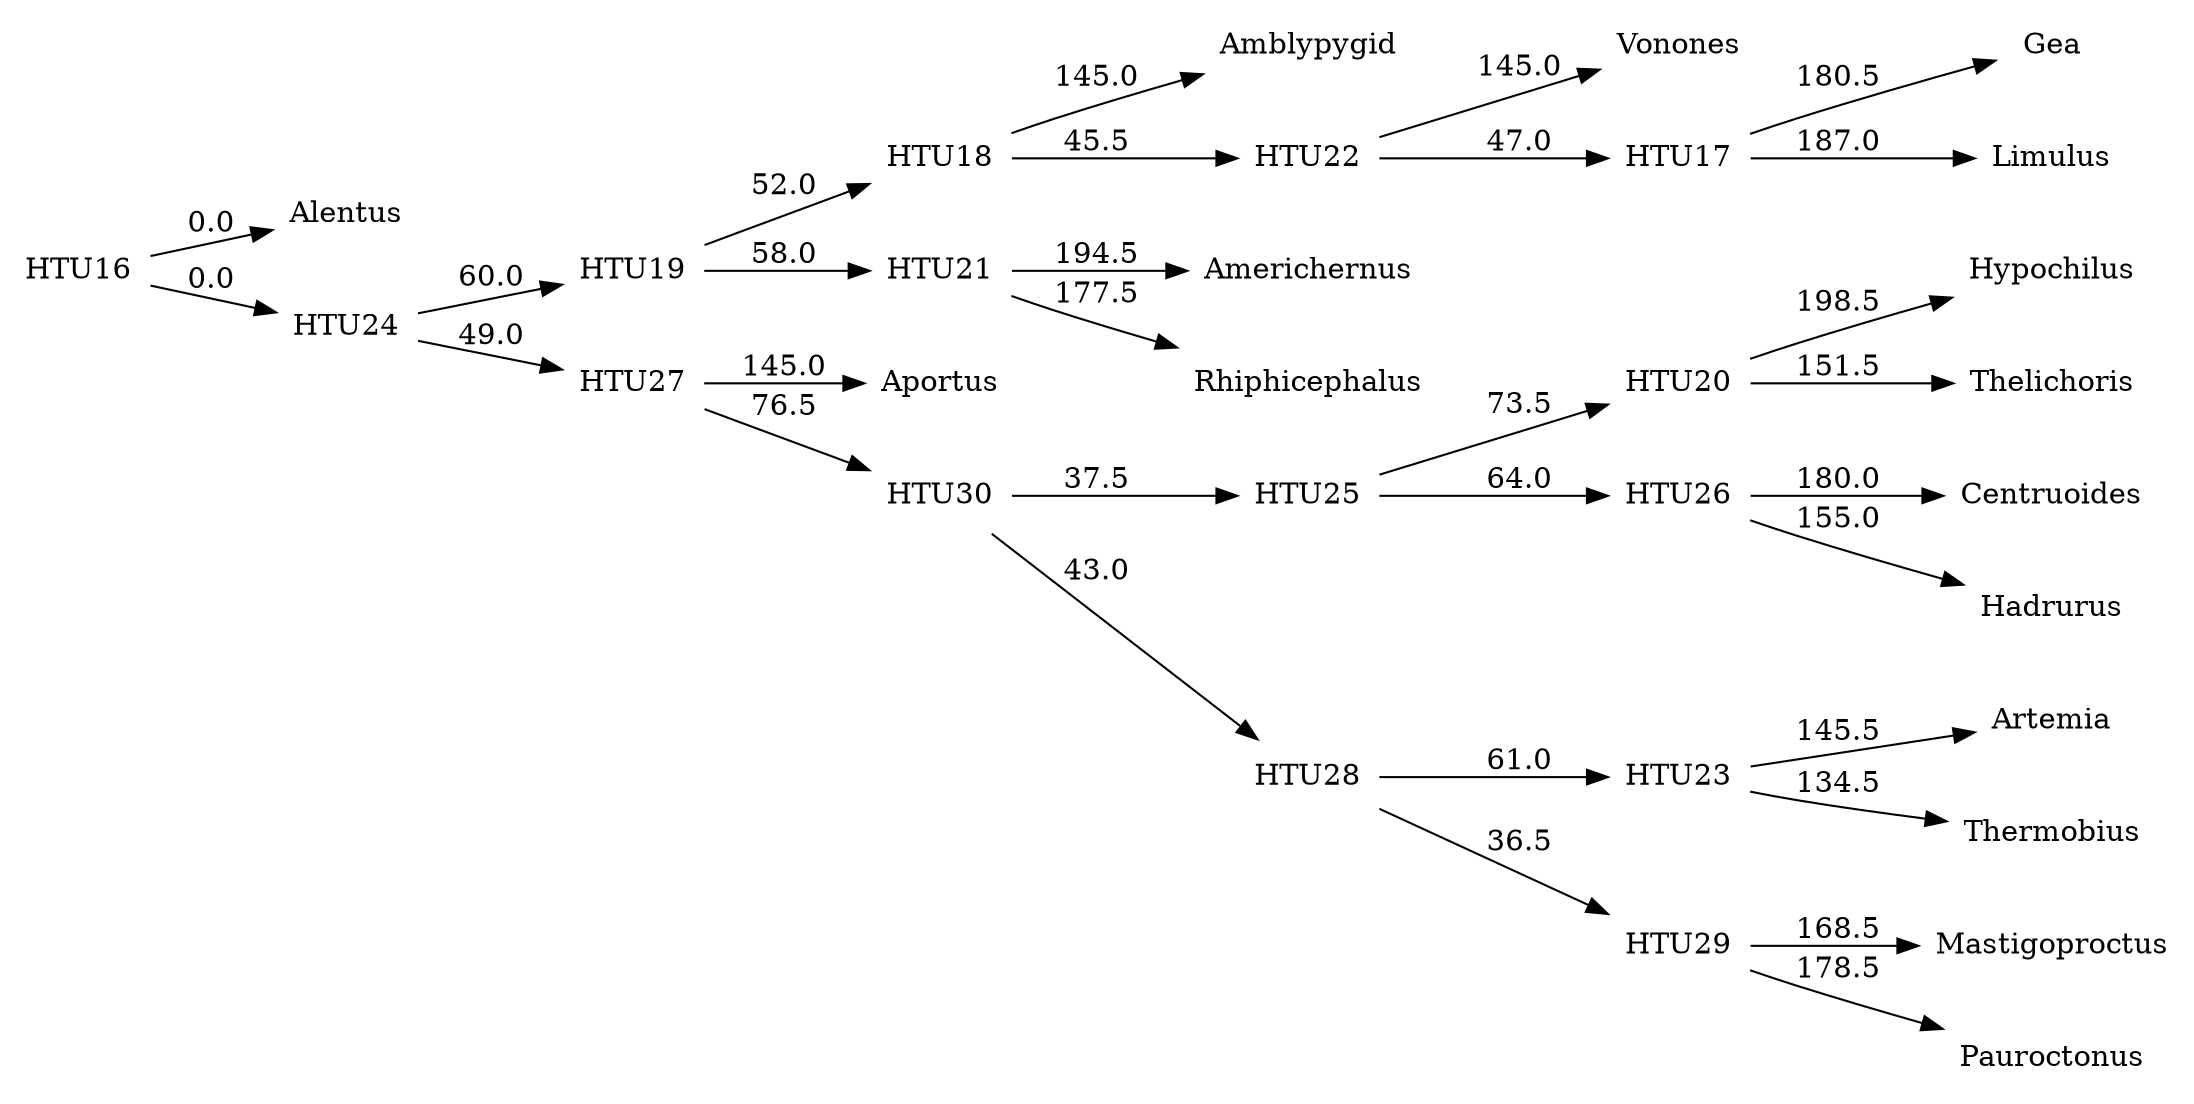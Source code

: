 digraph G {
	rankdir = LR;	node [ shape = none];

    0 [label=Alentus];
    1 [label=Amblypygid];
    2 [label=Americhernus];
    3 [label=Aportus];
    4 [label=Artemia];
    5 [label=Centruoides];
    6 [label=Gea];
    7 [label=Hadrurus];
    8 [label=Hypochilus];
    9 [label=Limulus];
    10 [label=Mastigoproctus];
    11 [label=Pauroctonus];
    12 [label=Rhiphicephalus];
    13 [label=Thelichoris];
    14 [label=Thermobius];
    15 [label=Vonones];
    16 [label=HTU16];
    17 [label=HTU17];
    18 [label=HTU18];
    19 [label=HTU19];
    20 [label=HTU20];
    21 [label=HTU21];
    22 [label=HTU22];
    23 [label=HTU23];
    24 [label=HTU24];
    25 [label=HTU25];
    26 [label=HTU26];
    27 [label=HTU27];
    28 [label=HTU28];
    29 [label=HTU29];
    30 [label=HTU30];
    16 -> 0 [label=0.0];
    16 -> 24 [label=0.0];
    17 -> 6 [label=180.5];
    17 -> 9 [label=187.0];
    18 -> 1 [label=145.0];
    18 -> 22 [label=45.5];
    19 -> 18 [label=52.0];
    19 -> 21 [label=58.0];
    20 -> 8 [label=198.5];
    20 -> 13 [label=151.5];
    21 -> 2 [label=194.5];
    21 -> 12 [label=177.5];
    22 -> 15 [label=145.0];
    22 -> 17 [label=47.0];
    23 -> 4 [label=145.5];
    23 -> 14 [label=134.5];
    24 -> 19 [label=60.0];
    24 -> 27 [label=49.0];
    25 -> 20 [label=73.5];
    25 -> 26 [label=64.0];
    26 -> 5 [label=180.0];
    26 -> 7 [label=155.0];
    27 -> 3 [label=145.0];
    27 -> 30 [label=76.5];
    28 -> 23 [label=61.0];
    28 -> 29 [label=36.5];
    29 -> 10 [label=168.5];
    29 -> 11 [label=178.5];
    30 -> 25 [label=37.5];
    30 -> 28 [label=43.0];
}
//2845.0
digraph G {
	rankdir = LR;	node [ shape = none];

    0 [label=Alentus];
    1 [label=Amblypygid];
    2 [label=Americhernus];
    3 [label=Aportus];
    4 [label=Artemia];
    5 [label=Centruoides];
    6 [label=Gea];
    7 [label=Hadrurus];
    8 [label=Hypochilus];
    9 [label=Limulus];
    10 [label=Mastigoproctus];
    11 [label=Pauroctonus];
    12 [label=Rhiphicephalus];
    13 [label=Thelichoris];
    14 [label=Thermobius];
    15 [label=Vonones];
    16 [label=HTU16];
    17 [label=HTU17];
    18 [label=HTU18];
    19 [label=HTU19];
    20 [label=HTU20];
    21 [label=HTU21];
    22 [label=HTU22];
    23 [label=HTU23];
    24 [label=HTU24];
    25 [label=HTU25];
    26 [label=HTU26];
    27 [label=HTU27];
    28 [label=HTU28];
    29 [label=HTU29];
    30 [label=HTU30];
    16 -> 0 [label=0.0];
    16 -> 24 [label=0.0];
    17 -> 6 [label=180.5];
    17 -> 9 [label=187.0];
    18 -> 1 [label=145.0];
    18 -> 22 [label=45.5];
    19 -> 18 [label=52.0];
    19 -> 21 [label=58.0];
    20 -> 8 [label=198.5];
    20 -> 13 [label=151.5];
    21 -> 2 [label=194.5];
    21 -> 12 [label=177.5];
    22 -> 15 [label=145.0];
    22 -> 17 [label=47.0];
    23 -> 4 [label=145.5];
    23 -> 14 [label=134.5];
    24 -> 19 [label=60.0];
    24 -> 27 [label=49.0];
    25 -> 20 [label=73.5];
    25 -> 26 [label=64.0];
    26 -> 5 [label=180.0];
    26 -> 7 [label=155.0];
    27 -> 3 [label=145.0];
    27 -> 30 [label=76.5];
    28 -> 23 [label=61.0];
    28 -> 29 [label=36.5];
    29 -> 10 [label=168.5];
    29 -> 11 [label=178.5];
    30 -> 25 [label=37.5];
    30 -> 28 [label=43.0];
}
//2845.0
digraph G {
	rankdir = LR;	node [ shape = none];

    0 [label=Alentus];
    1 [label=Amblypygid];
    2 [label=Americhernus];
    3 [label=Aportus];
    4 [label=Artemia];
    5 [label=Centruoides];
    6 [label=Gea];
    7 [label=Hadrurus];
    8 [label=Hypochilus];
    9 [label=Limulus];
    10 [label=Mastigoproctus];
    11 [label=Pauroctonus];
    12 [label=Rhiphicephalus];
    13 [label=Thelichoris];
    14 [label=Thermobius];
    15 [label=Vonones];
    16 [label=HTU16];
    17 [label=HTU17];
    18 [label=HTU18];
    19 [label=HTU19];
    20 [label=HTU20];
    21 [label=HTU21];
    22 [label=HTU22];
    23 [label=HTU23];
    24 [label=HTU24];
    25 [label=HTU25];
    26 [label=HTU26];
    27 [label=HTU27];
    28 [label=HTU28];
    29 [label=HTU29];
    30 [label=HTU30];
    16 -> 0 [label=0.0];
    16 -> 23 [label=0.0];
    17 -> 1 [label=155.5];
    17 -> 21 [label=31.5];
    18 -> 17 [label=27.5];
    18 -> 20 [label=78.0];
    19 -> 8 [label=199.5];
    19 -> 13 [label=155.0];
    20 -> 2 [label=207.5];
    20 -> 12 [label=150.5];
    21 -> 9 [label=141.5];
    21 -> 15 [label=178.5];
    22 -> 4 [label=141.0];
    22 -> 14 [label=139.5];
    23 -> 18 [label=57.0];
    23 -> 26 [label=58.5];
    24 -> 25 [label=60.5];
    24 -> 27 [label=64.5];
    25 -> 5 [label=182.0];
    25 -> 7 [label=159.0];
    26 -> 3 [label=139.5];
    26 -> 30 [label=86.0];
    27 -> 6 [label=157.0];
    27 -> 19 [label=55.0];
    28 -> 22 [label=57.5];
    28 -> 29 [label=35.0];
    29 -> 10 [label=166.5];
    29 -> 11 [label=169.5];
    30 -> 24 [label=60.0];
    30 -> 28 [label=50.5];
}
//2778.0
digraph G {
	rankdir = LR;	node [ shape = none];

    0 [label=Alentus];
    1 [label=Amblypygid];
    2 [label=Americhernus];
    3 [label=Aportus];
    4 [label=Artemia];
    5 [label=Centruoides];
    6 [label=Gea];
    7 [label=Hadrurus];
    8 [label=Hypochilus];
    9 [label=Limulus];
    10 [label=Mastigoproctus];
    11 [label=Pauroctonus];
    12 [label=Rhiphicephalus];
    13 [label=Thelichoris];
    14 [label=Thermobius];
    15 [label=Vonones];
    16 [label=HTU16];
    17 [label=HTU17];
    18 [label=HTU18];
    19 [label=HTU19];
    20 [label=HTU20];
    21 [label=HTU21];
    22 [label=HTU22];
    23 [label=HTU23];
    24 [label=HTU24];
    25 [label=HTU25];
    26 [label=HTU26];
    27 [label=HTU27];
    28 [label=HTU28];
    29 [label=HTU29];
    30 [label=HTU30];
    16 -> 0 [label=0.0];
    16 -> 23 [label=0.0];
    17 -> 1 [label=155.5];
    17 -> 21 [label=31.5];
    18 -> 17 [label=27.5];
    18 -> 20 [label=78.0];
    19 -> 8 [label=199.5];
    19 -> 13 [label=155.0];
    20 -> 2 [label=207.5];
    20 -> 12 [label=150.5];
    21 -> 9 [label=141.5];
    21 -> 15 [label=178.5];
    22 -> 4 [label=141.0];
    22 -> 14 [label=139.5];
    23 -> 18 [label=57.0];
    23 -> 26 [label=58.5];
    24 -> 25 [label=60.5];
    24 -> 27 [label=64.5];
    25 -> 5 [label=182.0];
    25 -> 7 [label=159.0];
    26 -> 3 [label=139.5];
    26 -> 30 [label=86.0];
    27 -> 6 [label=157.0];
    27 -> 19 [label=55.0];
    28 -> 22 [label=57.5];
    28 -> 29 [label=35.0];
    29 -> 10 [label=166.5];
    29 -> 11 [label=169.5];
    30 -> 24 [label=60.0];
    30 -> 28 [label=50.5];
}
//2778.0
digraph G {
	rankdir = LR;	node [ shape = none];

    0 [label=Alentus];
    1 [label=Amblypygid];
    2 [label=Americhernus];
    3 [label=Aportus];
    4 [label=Artemia];
    5 [label=Centruoides];
    6 [label=Gea];
    7 [label=Hadrurus];
    8 [label=Hypochilus];
    9 [label=Limulus];
    10 [label=Mastigoproctus];
    11 [label=Pauroctonus];
    12 [label=Rhiphicephalus];
    13 [label=Thelichoris];
    14 [label=Thermobius];
    15 [label=Vonones];
    16 [label=HTU16];
    17 [label=HTU17];
    18 [label=HTU18];
    19 [label=HTU19];
    20 [label=HTU20];
    21 [label=HTU21];
    22 [label=HTU22];
    23 [label=HTU23];
    24 [label=HTU24];
    25 [label=HTU25];
    26 [label=HTU26];
    27 [label=HTU27];
    28 [label=HTU28];
    29 [label=HTU29];
    30 [label=HTU30];
    16 -> 0 [label=0.0];
    16 -> 23 [label=0.0];
    17 -> 1 [label=155.5];
    17 -> 21 [label=31.5];
    18 -> 17 [label=27.5];
    18 -> 20 [label=78.0];
    19 -> 8 [label=199.5];
    19 -> 13 [label=155.0];
    20 -> 2 [label=207.5];
    20 -> 12 [label=150.5];
    21 -> 9 [label=141.5];
    21 -> 15 [label=178.5];
    22 -> 4 [label=141.0];
    22 -> 14 [label=139.5];
    23 -> 18 [label=57.0];
    23 -> 26 [label=58.5];
    24 -> 25 [label=60.5];
    24 -> 27 [label=64.5];
    25 -> 5 [label=182.0];
    25 -> 7 [label=159.0];
    26 -> 3 [label=139.5];
    26 -> 30 [label=86.0];
    27 -> 6 [label=157.0];
    27 -> 19 [label=55.0];
    28 -> 22 [label=57.5];
    28 -> 29 [label=35.0];
    29 -> 10 [label=166.5];
    29 -> 11 [label=169.5];
    30 -> 24 [label=60.0];
    30 -> 28 [label=50.5];
}
//2778.0
digraph G {
	rankdir = LR;	node [ shape = none];

    0 [label=Alentus];
    1 [label=Amblypygid];
    2 [label=Americhernus];
    3 [label=Aportus];
    4 [label=Artemia];
    5 [label=Centruoides];
    6 [label=Gea];
    7 [label=Hadrurus];
    8 [label=Hypochilus];
    9 [label=Limulus];
    10 [label=Mastigoproctus];
    11 [label=Pauroctonus];
    12 [label=Rhiphicephalus];
    13 [label=Thelichoris];
    14 [label=Thermobius];
    15 [label=Vonones];
    16 [label=HTU16];
    17 [label=HTU17];
    18 [label=HTU18];
    19 [label=HTU19];
    20 [label=HTU20];
    21 [label=HTU21];
    22 [label=HTU22];
    23 [label=HTU23];
    24 [label=HTU24];
    25 [label=HTU25];
    26 [label=HTU26];
    27 [label=HTU27];
    28 [label=HTU28];
    29 [label=HTU29];
    30 [label=HTU30];
    16 -> 0 [label=0.0];
    16 -> 23 [label=0.0];
    17 -> 1 [label=155.5];
    17 -> 21 [label=31.5];
    18 -> 17 [label=27.5];
    18 -> 20 [label=78.0];
    19 -> 8 [label=199.5];
    19 -> 13 [label=155.0];
    20 -> 2 [label=207.5];
    20 -> 12 [label=150.5];
    21 -> 9 [label=141.5];
    21 -> 15 [label=178.5];
    22 -> 4 [label=141.0];
    22 -> 14 [label=139.5];
    23 -> 18 [label=57.0];
    23 -> 26 [label=58.5];
    24 -> 25 [label=60.5];
    24 -> 27 [label=64.5];
    25 -> 5 [label=182.0];
    25 -> 7 [label=159.0];
    26 -> 3 [label=139.5];
    26 -> 30 [label=86.0];
    27 -> 6 [label=157.0];
    27 -> 19 [label=55.0];
    28 -> 22 [label=57.5];
    28 -> 29 [label=35.0];
    29 -> 10 [label=166.5];
    29 -> 11 [label=169.5];
    30 -> 24 [label=60.0];
    30 -> 28 [label=50.5];
}
//2778.0
digraph G {
	rankdir = LR;	node [ shape = none];

    0 [label=Alentus];
    1 [label=Amblypygid];
    2 [label=Americhernus];
    3 [label=Aportus];
    4 [label=Artemia];
    5 [label=Centruoides];
    6 [label=Gea];
    7 [label=Hadrurus];
    8 [label=Hypochilus];
    9 [label=Limulus];
    10 [label=Mastigoproctus];
    11 [label=Pauroctonus];
    12 [label=Rhiphicephalus];
    13 [label=Thelichoris];
    14 [label=Thermobius];
    15 [label=Vonones];
    16 [label=HTU16];
    17 [label=HTU17];
    18 [label=HTU18];
    19 [label=HTU19];
    20 [label=HTU20];
    21 [label=HTU21];
    22 [label=HTU22];
    23 [label=HTU23];
    24 [label=HTU24];
    25 [label=HTU25];
    26 [label=HTU26];
    27 [label=HTU27];
    28 [label=HTU28];
    29 [label=HTU29];
    30 [label=HTU30];
    16 -> 0 [label=0.0];
    16 -> 23 [label=0.0];
    17 -> 6 [label=193.0];
    17 -> 9 [label=173.0];
    18 -> 20 [label=60.0];
    18 -> 21 [label=64.0];
    19 -> 8 [label=173.0];
    19 -> 13 [label=166.5];
    20 -> 2 [label=203.0];
    20 -> 12 [label=151.0];
    21 -> 15 [label=121.0];
    21 -> 17 [label=37.0];
    22 -> 4 [label=140.5];
    22 -> 14 [label=133.5];
    23 -> 18 [label=73.5];
    23 -> 26 [label=55.5];
    24 -> 19 [label=79.0];
    24 -> 25 [label=66.5];
    25 -> 5 [label=179.5];
    25 -> 7 [label=149.5];
    26 -> 3 [label=135.0];
    26 -> 30 [label=83.0];
    27 -> 1 [label=101.5];
    27 -> 10 [label=105.5];
    28 -> 22 [label=62.0];
    28 -> 29 [label=32.0];
    29 -> 11 [label=173.0];
    29 -> 27 [label=69.0];
    30 -> 24 [label=43.0];
    30 -> 28 [label=37.5];
}
//2721.0
digraph G {
	rankdir = LR;	node [ shape = none];

    0 [label=Alentus];
    1 [label=Amblypygid];
    2 [label=Americhernus];
    3 [label=Aportus];
    4 [label=Artemia];
    5 [label=Centruoides];
    6 [label=Gea];
    7 [label=Hadrurus];
    8 [label=Hypochilus];
    9 [label=Limulus];
    10 [label=Mastigoproctus];
    11 [label=Pauroctonus];
    12 [label=Rhiphicephalus];
    13 [label=Thelichoris];
    14 [label=Thermobius];
    15 [label=Vonones];
    16 [label=HTU16];
    17 [label=HTU17];
    18 [label=HTU18];
    19 [label=HTU19];
    20 [label=HTU20];
    21 [label=HTU21];
    22 [label=HTU22];
    23 [label=HTU23];
    24 [label=HTU24];
    25 [label=HTU25];
    26 [label=HTU26];
    27 [label=HTU27];
    28 [label=HTU28];
    29 [label=HTU29];
    30 [label=HTU30];
    31 [label=HTU31];
    32 [label=HTU32];
    16 -> 0 [label=0.0];
    16 -> 23 [label=0.0];
    17 -> 21 [label=43.5];
    17 -> 31 [label=1.0];
    18 -> 17 [label=14.5];
    18 -> 20 [label=128.0];
    19 -> 8 [label=188.0];
    19 -> 13 [label=171.0];
    20 -> 2 [label=174.5];
    20 -> 12 [label=176.0];
    21 -> 9 [label=88.0];
    21 -> 15 [label=207.0];
    22 -> 4 [label=135.5];
    22 -> 14 [label=137.0];
    23 -> 18 [label=23.5];
    23 -> 26 [label=59.5];
    24 -> 25 [label=64.0];
    24 -> 28 [label=57.0];
    25 -> 5 [label=182.5];
    25 -> 7 [label=161.5];
    26 -> 3 [label=109.5];
    26 -> 32 [label=104.5];
    27 -> 10 [label=105.5];
    27 -> 31 [label=2.5];
    28 -> 6 [label=147.0];
    28 -> 19 [label=65.5];
    29 -> 22 [label=55.0];
    29 -> 30 [label=38.0];
    30 -> 11 [label=162.5];
    30 -> 27 [label=68.0];
    31 -> 1 [label=98.5];
    32 -> 24 [label=65.5];
    32 -> 29 [label=53.0];
}
//2654.2
digraph G {
	rankdir = LR;	node [ shape = none];

    0 [label=Alentus];
    1 [label=Amblypygid];
    2 [label=Americhernus];
    3 [label=Aportus];
    4 [label=Artemia];
    5 [label=Centruoides];
    6 [label=Gea];
    7 [label=Hadrurus];
    8 [label=Hypochilus];
    9 [label=Limulus];
    10 [label=Mastigoproctus];
    11 [label=Pauroctonus];
    12 [label=Rhiphicephalus];
    13 [label=Thelichoris];
    14 [label=Thermobius];
    15 [label=Vonones];
    16 [label=HTU16];
    17 [label=HTU17];
    18 [label=HTU18];
    19 [label=HTU19];
    20 [label=HTU20];
    21 [label=HTU21];
    22 [label=HTU22];
    23 [label=HTU23];
    24 [label=HTU24];
    25 [label=HTU25];
    26 [label=HTU26];
    27 [label=HTU27];
    28 [label=HTU28];
    29 [label=HTU29];
    30 [label=HTU30];
    16 -> 0 [label=0.0];
    16 -> 22 [label=0.0];
    17 -> 19 [label=127.5];
    17 -> 20 [label=45.5];
    18 -> 8 [label=189.5];
    18 -> 13 [label=170.5];
    19 -> 2 [label=181.5];
    19 -> 12 [label=162.0];
    20 -> 9 [label=83.0];
    20 -> 15 [label=203.0];
    21 -> 4 [label=141.0];
    21 -> 14 [label=140.0];
    22 -> 17 [label=25.0];
    22 -> 25 [label=62.0];
    23 -> 24 [label=65.5];
    23 -> 27 [label=54.5];
    24 -> 5 [label=185.0];
    24 -> 7 [label=165.0];
    25 -> 3 [label=112.0];
    25 -> 30 [label=105.5];
    26 -> 1 [label=101.5];
    26 -> 10 [label=108.5];
    27 -> 6 [label=147.0];
    27 -> 18 [label=66.0];
    28 -> 21 [label=52.0];
    28 -> 29 [label=35.5];
    29 -> 11 [label=172.0];
    29 -> 26 [label=70.5];
    30 -> 23 [label=67.0];
    30 -> 28 [label=46.0];
}
//2650.0
digraph G {
	rankdir = LR;	node [ shape = none];

    0 [label=Alentus];
    1 [label=Amblypygid];
    2 [label=Americhernus];
    3 [label=Aportus];
    4 [label=Artemia];
    5 [label=Centruoides];
    6 [label=Gea];
    7 [label=Hadrurus];
    8 [label=Hypochilus];
    9 [label=Limulus];
    10 [label=Mastigoproctus];
    11 [label=Pauroctonus];
    12 [label=Rhiphicephalus];
    13 [label=Thelichoris];
    14 [label=Thermobius];
    15 [label=Vonones];
    16 [label=HTU16];
    17 [label=HTU17];
    18 [label=HTU18];
    19 [label=HTU19];
    20 [label=HTU20];
    21 [label=HTU21];
    22 [label=HTU22];
    23 [label=HTU23];
    24 [label=HTU24];
    25 [label=HTU25];
    26 [label=HTU26];
    27 [label=HTU27];
    28 [label=HTU28];
    29 [label=HTU29];
    30 [label=HTU30];
    16 -> 0 [label=0.0];
    16 -> 22 [label=0.0];
    17 -> 19 [label=127.5];
    17 -> 20 [label=45.5];
    18 -> 8 [label=189.5];
    18 -> 13 [label=170.5];
    19 -> 2 [label=181.5];
    19 -> 12 [label=162.0];
    20 -> 9 [label=83.0];
    20 -> 15 [label=203.0];
    21 -> 4 [label=141.0];
    21 -> 14 [label=140.0];
    22 -> 17 [label=25.0];
    22 -> 25 [label=62.0];
    23 -> 24 [label=65.5];
    23 -> 27 [label=54.5];
    24 -> 5 [label=185.0];
    24 -> 7 [label=165.0];
    25 -> 3 [label=112.0];
    25 -> 30 [label=105.5];
    26 -> 1 [label=101.5];
    26 -> 10 [label=108.5];
    27 -> 6 [label=147.0];
    27 -> 18 [label=66.0];
    28 -> 21 [label=52.0];
    28 -> 29 [label=35.5];
    29 -> 11 [label=172.0];
    29 -> 26 [label=70.5];
    30 -> 23 [label=67.0];
    30 -> 28 [label=46.0];
}
//2650.0
digraph G {
	rankdir = LR;	node [ shape = none];

    0 [label=Alentus];
    1 [label=Amblypygid];
    2 [label=Americhernus];
    3 [label=Aportus];
    4 [label=Artemia];
    5 [label=Centruoides];
    6 [label=Gea];
    7 [label=Hadrurus];
    8 [label=Hypochilus];
    9 [label=Limulus];
    10 [label=Mastigoproctus];
    11 [label=Pauroctonus];
    12 [label=Rhiphicephalus];
    13 [label=Thelichoris];
    14 [label=Thermobius];
    15 [label=Vonones];
    16 [label=HTU16];
    17 [label=HTU17];
    18 [label=HTU18];
    19 [label=HTU19];
    20 [label=HTU20];
    21 [label=HTU21];
    22 [label=HTU22];
    23 [label=HTU23];
    24 [label=HTU24];
    25 [label=HTU25];
    26 [label=HTU26];
    27 [label=HTU27];
    28 [label=HTU28];
    29 [label=HTU29];
    30 [label=HTU30];
    16 -> 0 [label=0.0];
    16 -> 22 [label=0.0];
    17 -> 19 [label=127.5];
    17 -> 20 [label=45.5];
    18 -> 8 [label=189.5];
    18 -> 13 [label=170.5];
    19 -> 2 [label=181.5];
    19 -> 12 [label=162.0];
    20 -> 9 [label=83.0];
    20 -> 15 [label=203.0];
    21 -> 4 [label=141.0];
    21 -> 14 [label=140.0];
    22 -> 17 [label=25.0];
    22 -> 25 [label=62.0];
    23 -> 24 [label=65.5];
    23 -> 27 [label=54.5];
    24 -> 5 [label=185.0];
    24 -> 7 [label=165.0];
    25 -> 3 [label=112.0];
    25 -> 30 [label=105.5];
    26 -> 1 [label=101.5];
    26 -> 10 [label=108.5];
    27 -> 6 [label=147.0];
    27 -> 18 [label=66.0];
    28 -> 21 [label=52.0];
    28 -> 29 [label=35.5];
    29 -> 11 [label=172.0];
    29 -> 26 [label=70.5];
    30 -> 23 [label=67.0];
    30 -> 28 [label=46.0];
}
//2650.0

